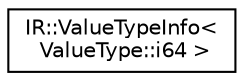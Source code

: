digraph "Graphical Class Hierarchy"
{
  edge [fontname="Helvetica",fontsize="10",labelfontname="Helvetica",labelfontsize="10"];
  node [fontname="Helvetica",fontsize="10",shape=record];
  rankdir="LR";
  Node0 [label="IR::ValueTypeInfo\<\l ValueType::i64 \>",height=0.2,width=0.4,color="black", fillcolor="white", style="filled",URL="$struct_i_r_1_1_value_type_info_3_01_value_type_1_1i64_01_4.html"];
}
